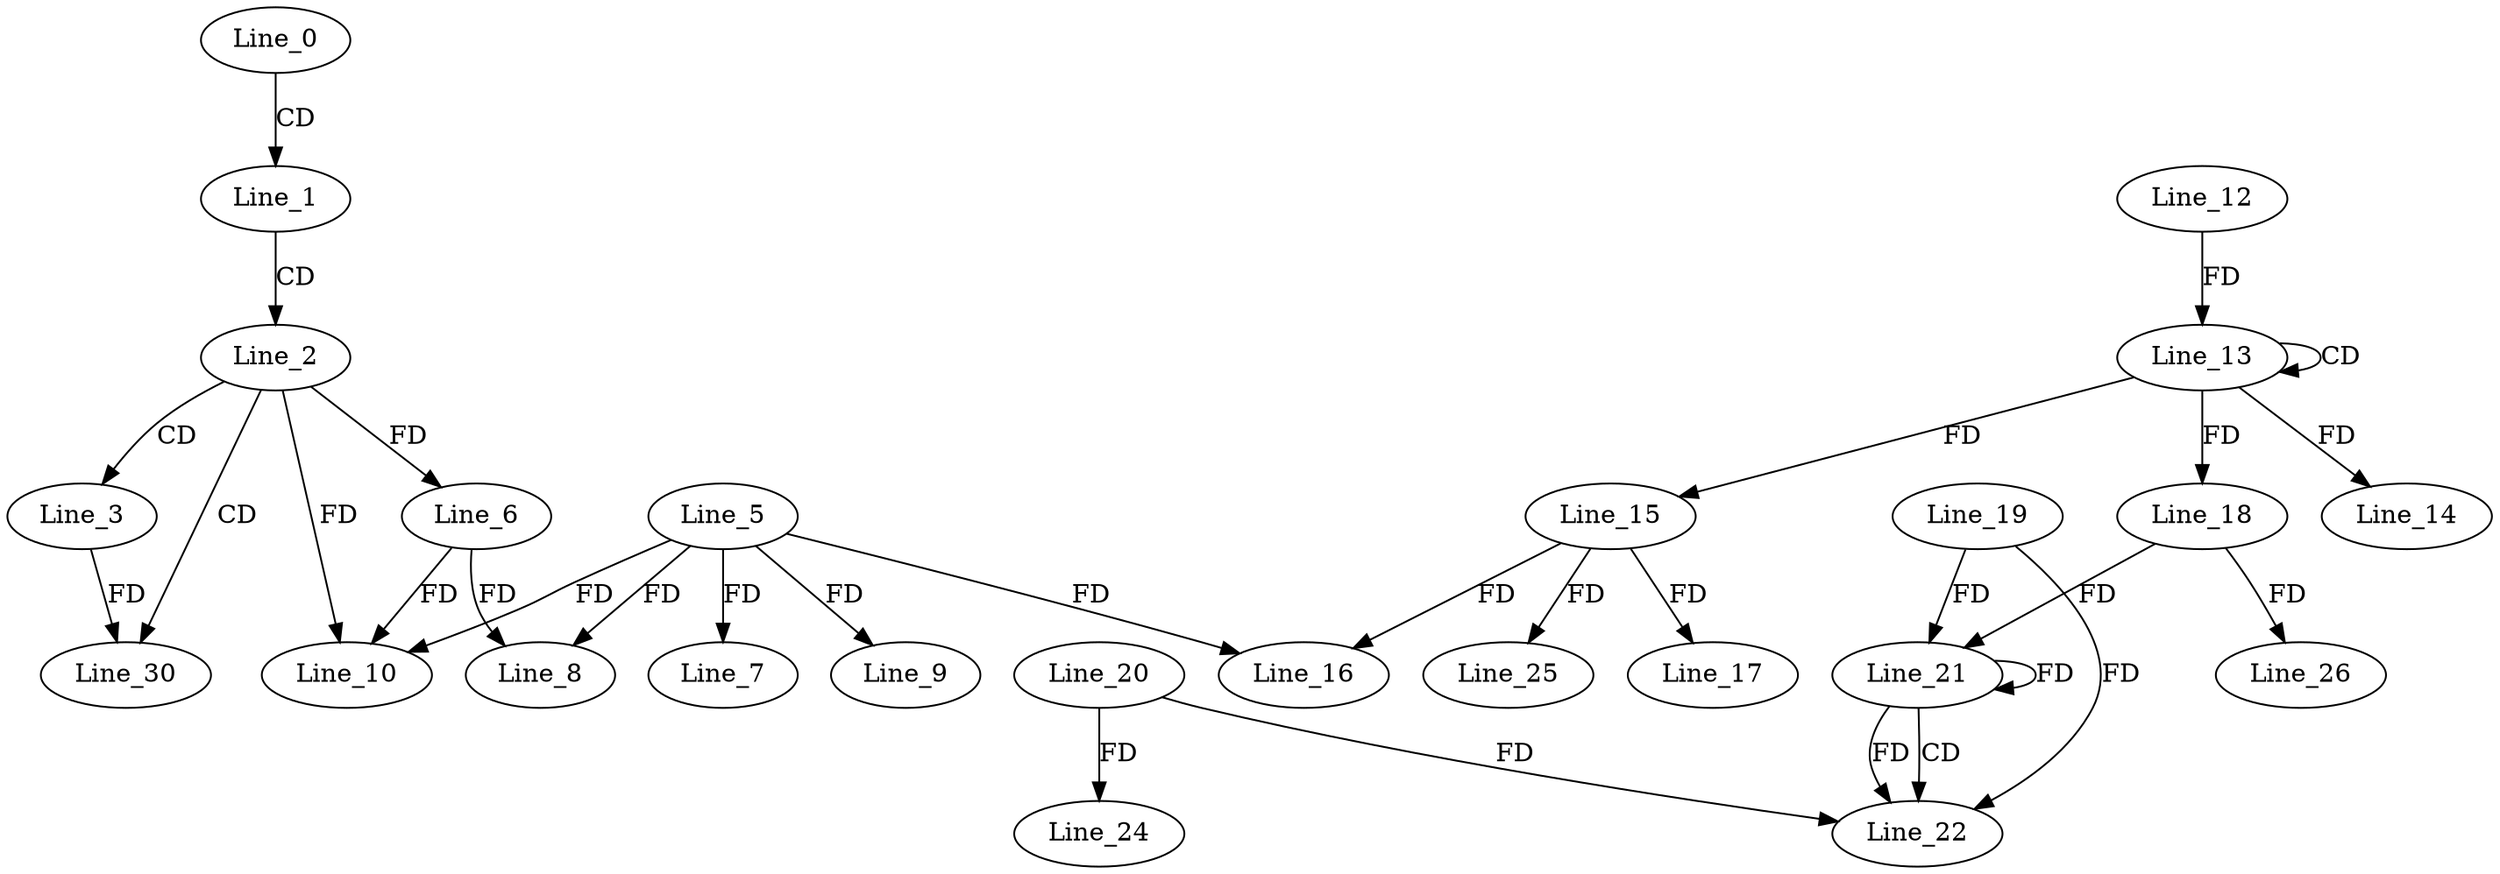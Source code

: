 digraph G {
  Line_0;
  Line_1;
  Line_2;
  Line_3;
  Line_6;
  Line_5;
  Line_7;
  Line_8;
  Line_6;
  Line_9;
  Line_10;
  Line_10;
  Line_13;
  Line_13;
  Line_12;
  Line_14;
  Line_15;
  Line_15;
  Line_16;
  Line_16;
  Line_17;
  Line_18;
  Line_21;
  Line_19;
  Line_21;
  Line_18;
  Line_21;
  Line_22;
  Line_20;
  Line_24;
  Line_25;
  Line_26;
  Line_30;
  Line_0 -> Line_1 [ label="CD" ];
  Line_1 -> Line_2 [ label="CD" ];
  Line_2 -> Line_3 [ label="CD" ];
  Line_2 -> Line_6 [ label="FD" ];
  Line_5 -> Line_7 [ label="FD" ];
  Line_5 -> Line_8 [ label="FD" ];
  Line_6 -> Line_8 [ label="FD" ];
  Line_5 -> Line_9 [ label="FD" ];
  Line_5 -> Line_10 [ label="FD" ];
  Line_2 -> Line_10 [ label="FD" ];
  Line_6 -> Line_10 [ label="FD" ];
  Line_13 -> Line_13 [ label="CD" ];
  Line_12 -> Line_13 [ label="FD" ];
  Line_13 -> Line_14 [ label="FD" ];
  Line_13 -> Line_15 [ label="FD" ];
  Line_15 -> Line_16 [ label="FD" ];
  Line_5 -> Line_16 [ label="FD" ];
  Line_15 -> Line_17 [ label="FD" ];
  Line_13 -> Line_18 [ label="FD" ];
  Line_21 -> Line_21 [ label="FD" ];
  Line_19 -> Line_21 [ label="FD" ];
  Line_18 -> Line_21 [ label="FD" ];
  Line_21 -> Line_22 [ label="CD" ];
  Line_20 -> Line_22 [ label="FD" ];
  Line_21 -> Line_22 [ label="FD" ];
  Line_19 -> Line_22 [ label="FD" ];
  Line_20 -> Line_24 [ label="FD" ];
  Line_15 -> Line_25 [ label="FD" ];
  Line_18 -> Line_26 [ label="FD" ];
  Line_2 -> Line_30 [ label="CD" ];
  Line_3 -> Line_30 [ label="FD" ];
}
